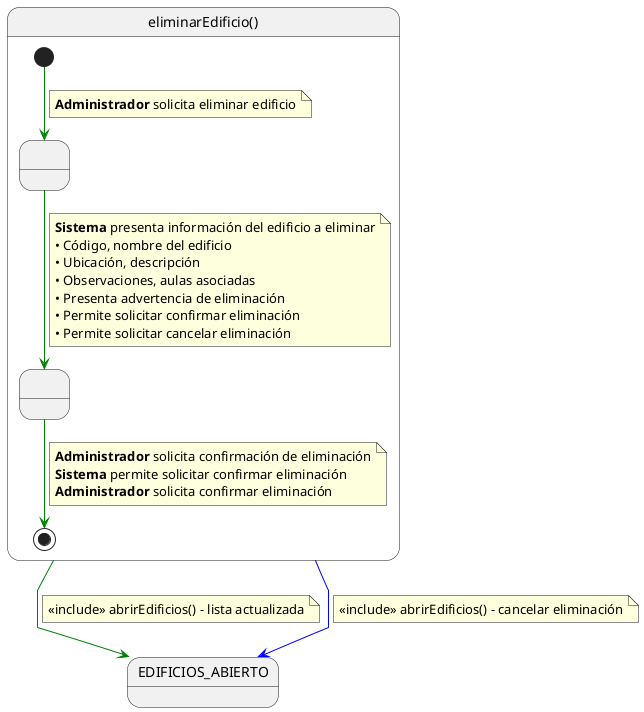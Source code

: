 @startuml eliminarEdificio

skinparam linetype polyline

state eliminarEdificio as "eliminarEdificio()" {

    state " " as ConfirmandoEliminacion
    state " " as EliminandoEdificio

    [*] -[#green]-> ConfirmandoEliminacion 
    note on link
    <b>Administrador</b> solicita eliminar edificio
    end note    
    
    ConfirmandoEliminacion -[#green]-> EliminandoEdificio
    note on link
    <b>Sistema</b> presenta información del edificio a eliminar
    • Código, nombre del edificio
    • Ubicación, descripción
    • Observaciones, aulas asociadas
    • Presenta advertencia de eliminación
    • Permite solicitar confirmar eliminación
    • Permite solicitar cancelar eliminación
    end note
    
    EliminandoEdificio -[#green]-> [*]
    note on link
    <b>Administrador</b> solicita confirmación de eliminación
    <b>Sistema</b> permite solicitar confirmar eliminación
    <b>Administrador</b> solicita confirmar eliminación
    end note
}

eliminarEdificio -[#green]-> EDIFICIOS_ABIERTO
note on link
<<include>> abrirEdificios() - lista actualizada
end note

eliminarEdificio -[#blue]-> EDIFICIOS_ABIERTO
note on link
<<include>> abrirEdificios() - cancelar eliminación
end note

@enduml